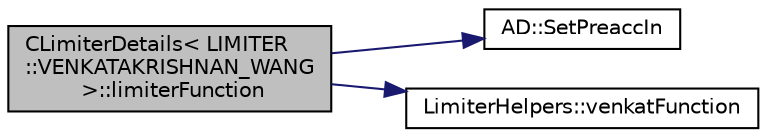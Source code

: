 digraph "CLimiterDetails&lt; LIMITER::VENKATAKRISHNAN_WANG &gt;::limiterFunction"
{
 // LATEX_PDF_SIZE
  edge [fontname="Helvetica",fontsize="10",labelfontname="Helvetica",labelfontsize="10"];
  node [fontname="Helvetica",fontsize="10",shape=record];
  rankdir="LR";
  Node1 [label="CLimiterDetails\< LIMITER\l::VENKATAKRISHNAN_WANG\l \>::limiterFunction",height=0.2,width=0.4,color="black", fillcolor="grey75", style="filled", fontcolor="black",tooltip="Smooth function that disables limiting in smooth regions."];
  Node1 -> Node2 [color="midnightblue",fontsize="10",style="solid",fontname="Helvetica"];
  Node2 [label="AD::SetPreaccIn",height=0.2,width=0.4,color="black", fillcolor="white", style="filled",URL="$namespaceAD.html#aa163589c94af6ddfdbcf901ecc76ac77",tooltip="Sets the scalar inputs of a preaccumulation section."];
  Node1 -> Node3 [color="midnightblue",fontsize="10",style="solid",fontname="Helvetica"];
  Node3 [label="LimiterHelpers::venkatFunction",height=0.2,width=0.4,color="black", fillcolor="white", style="filled",URL="$structLimiterHelpers.html#a7cd66636d32eddd270dc1dac4b1cd5b2",tooltip=" "];
}
